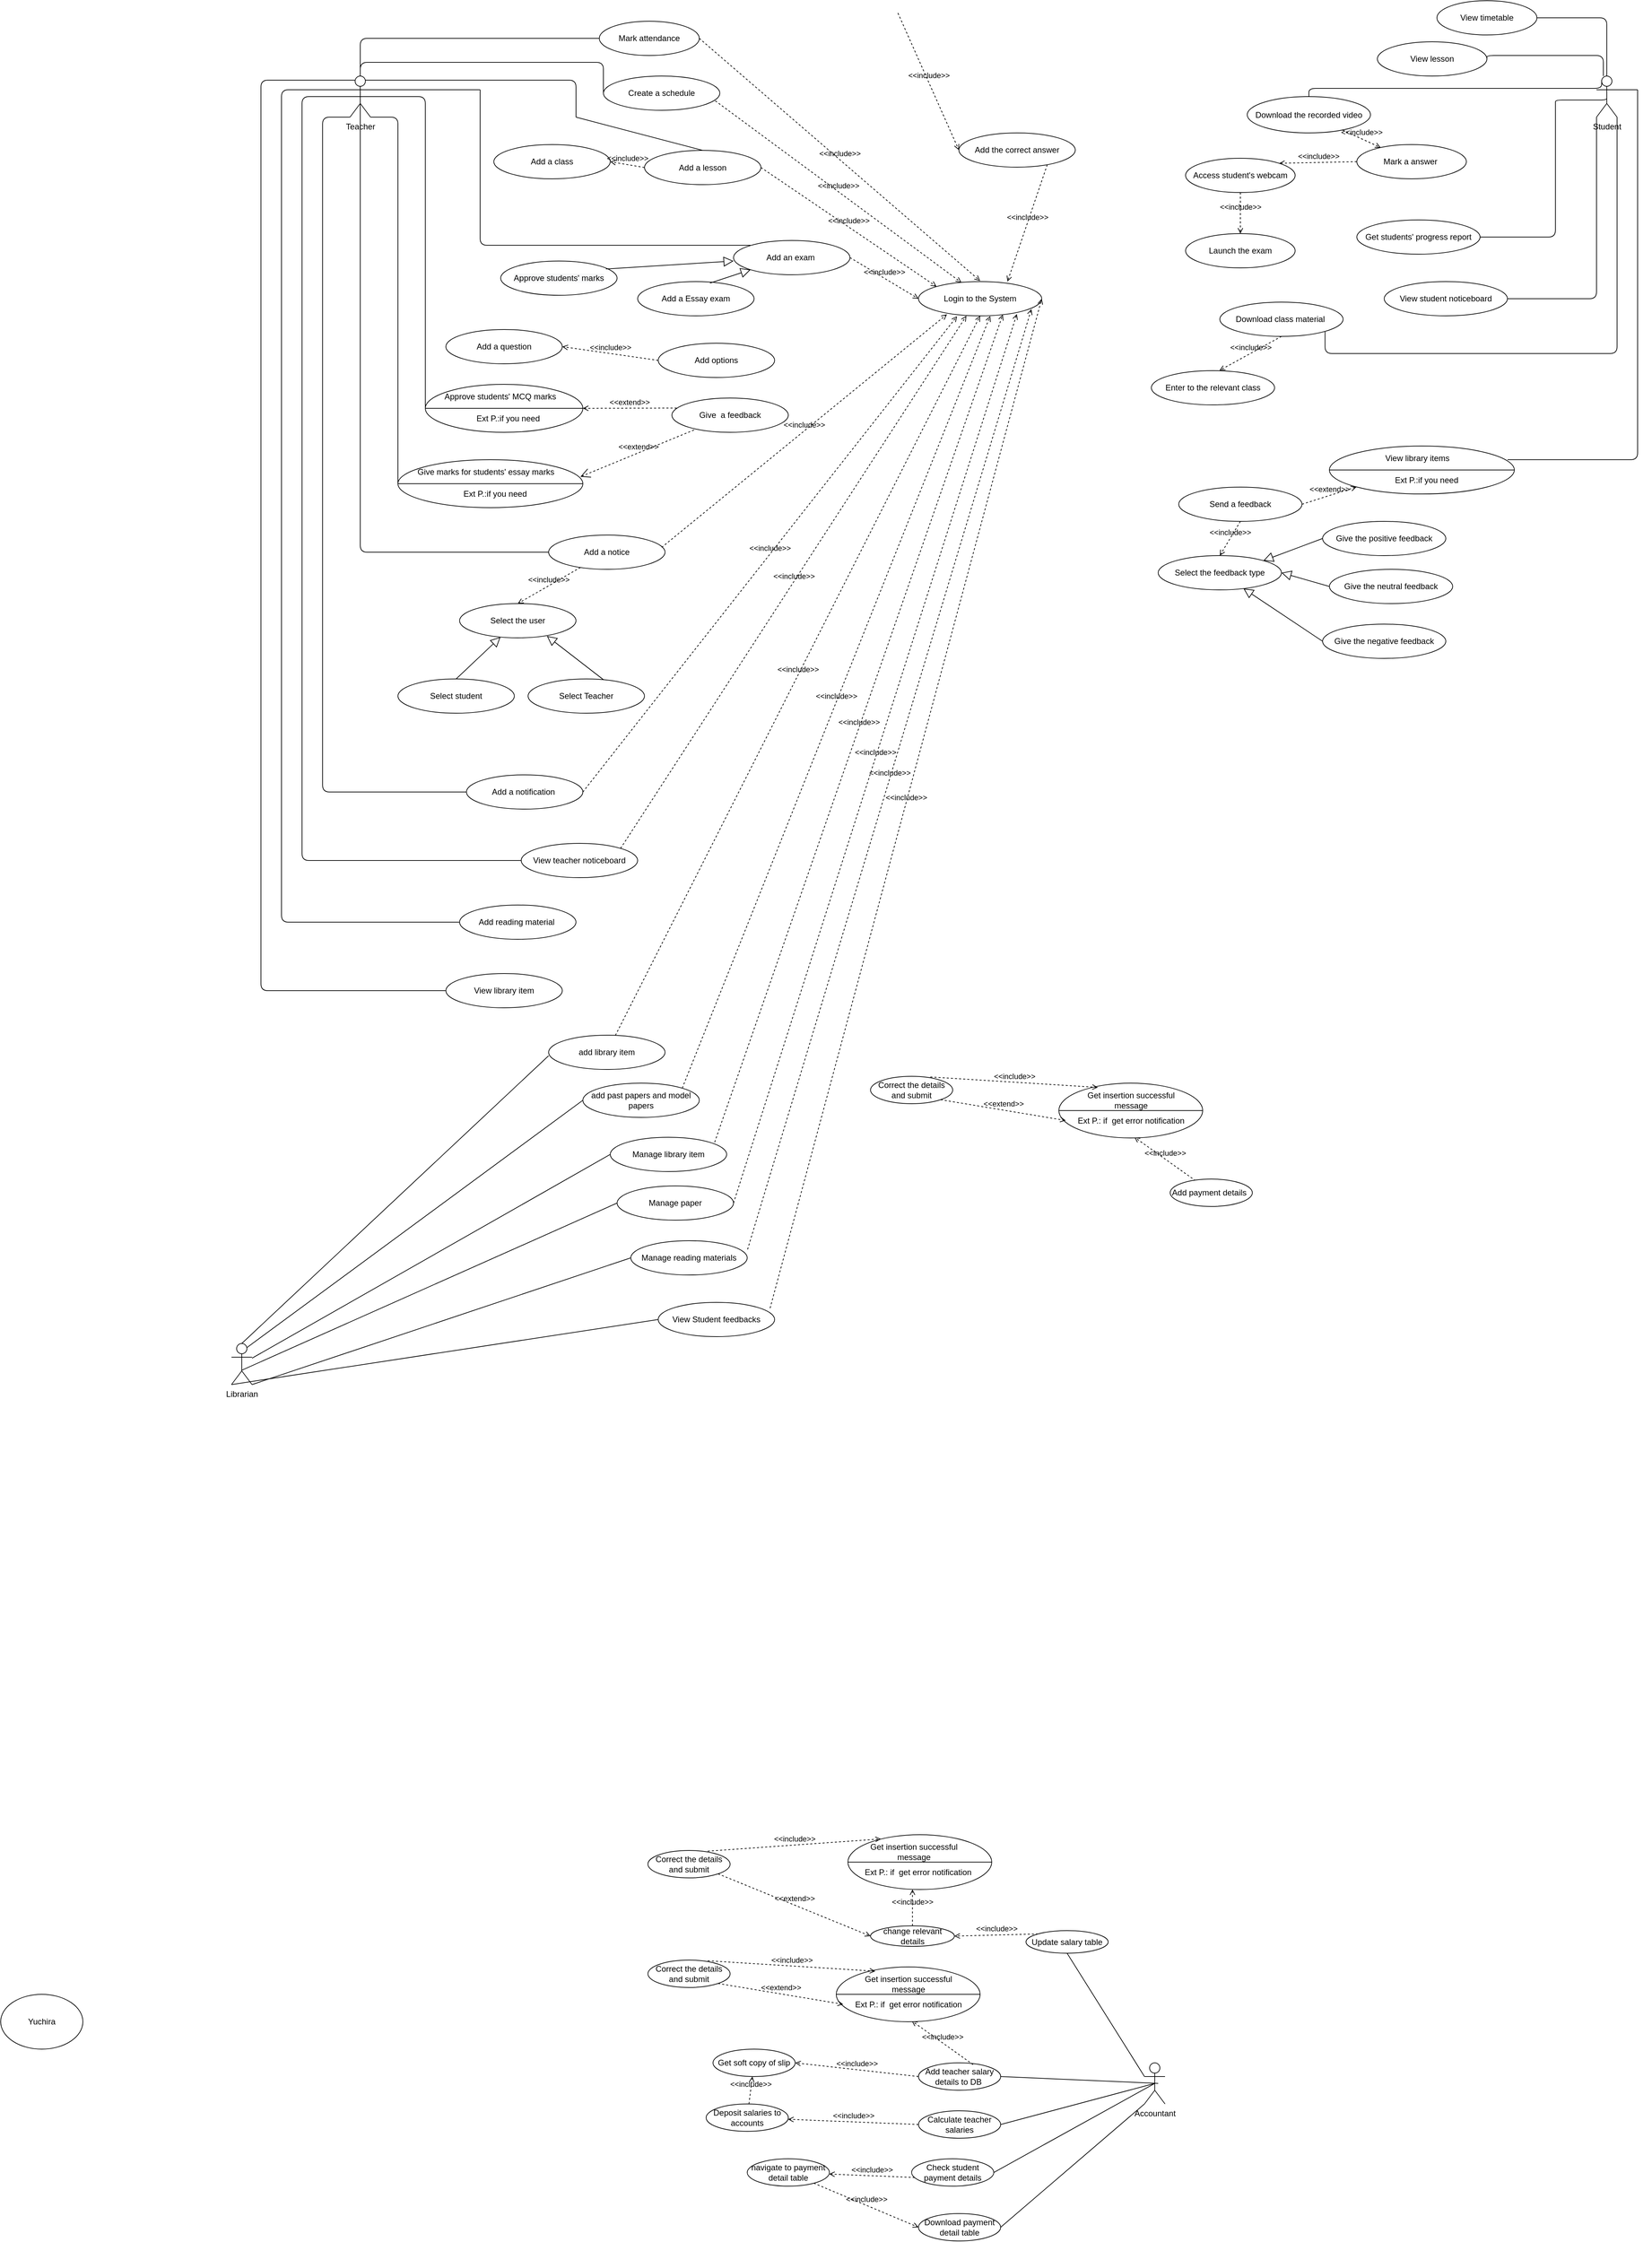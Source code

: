 <mxfile version="14.9.8" type="github">
  <diagram id="4McjJYbZN8BIUwtswG4Y" name="Page-1">
    <mxGraphModel dx="2048" dy="686" grid="1" gridSize="10" guides="1" tooltips="1" connect="1" arrows="1" fold="1" page="1" pageScale="1" pageWidth="827" pageHeight="1169" math="0" shadow="0">
      <root>
        <mxCell id="0" />
        <mxCell id="1" parent="0" />
        <mxCell id="UF2nYOWphOUwnpRi0saQ-10" value="Teacher" style="shape=umlActor;verticalLabelPosition=bottom;verticalAlign=top;html=1;outlineConnect=0;" vertex="1" parent="1">
          <mxGeometry x="-280" y="180" width="30" height="60" as="geometry" />
        </mxCell>
        <mxCell id="UF2nYOWphOUwnpRi0saQ-15" value="Mark attendance" style="ellipse;whiteSpace=wrap;html=1;" vertex="1" parent="1">
          <mxGeometry x="84" y="100" width="146" height="50" as="geometry" />
        </mxCell>
        <mxCell id="UF2nYOWphOUwnpRi0saQ-16" value="Login to the System" style="ellipse;whiteSpace=wrap;html=1;" vertex="1" parent="1">
          <mxGeometry x="550" y="480" width="180" height="50" as="geometry" />
        </mxCell>
        <mxCell id="UF2nYOWphOUwnpRi0saQ-17" value="&amp;lt;&amp;lt;include&amp;gt;&amp;gt;" style="html=1;verticalAlign=bottom;labelBackgroundColor=none;endArrow=open;endFill=0;dashed=1;exitX=1;exitY=0.5;exitDx=0;exitDy=0;" edge="1" parent="1" source="UF2nYOWphOUwnpRi0saQ-15">
          <mxGeometry width="160" relative="1" as="geometry">
            <mxPoint x="110" y="100" as="sourcePoint" />
            <mxPoint x="640" y="479" as="targetPoint" />
          </mxGeometry>
        </mxCell>
        <mxCell id="UF2nYOWphOUwnpRi0saQ-20" value="Create a schedule" style="ellipse;whiteSpace=wrap;html=1;" vertex="1" parent="1">
          <mxGeometry x="90" y="180" width="170" height="50" as="geometry" />
        </mxCell>
        <mxCell id="UF2nYOWphOUwnpRi0saQ-21" value="&amp;lt;&amp;lt;include&amp;gt;&amp;gt;" style="html=1;verticalAlign=bottom;labelBackgroundColor=none;endArrow=open;endFill=0;dashed=1;exitX=0.961;exitY=0.724;exitDx=0;exitDy=0;entryX=0.348;entryY=0.028;entryDx=0;entryDy=0;exitPerimeter=0;entryPerimeter=0;" edge="1" parent="1" source="UF2nYOWphOUwnpRi0saQ-20" target="UF2nYOWphOUwnpRi0saQ-16">
          <mxGeometry width="160" relative="1" as="geometry">
            <mxPoint x="310" y="210" as="sourcePoint" />
            <mxPoint x="610" y="460" as="targetPoint" />
          </mxGeometry>
        </mxCell>
        <mxCell id="UF2nYOWphOUwnpRi0saQ-31" value="Add a lesson" style="ellipse;whiteSpace=wrap;html=1;" vertex="1" parent="1">
          <mxGeometry x="150" y="288.5" width="170" height="50" as="geometry" />
        </mxCell>
        <mxCell id="UF2nYOWphOUwnpRi0saQ-32" value="&amp;lt;&amp;lt;include&amp;gt;&amp;gt;" style="html=1;verticalAlign=bottom;labelBackgroundColor=none;endArrow=open;endFill=0;dashed=1;entryX=0;entryY=0;entryDx=0;entryDy=0;exitX=1;exitY=0.5;exitDx=0;exitDy=0;" edge="1" parent="1" source="UF2nYOWphOUwnpRi0saQ-31" target="UF2nYOWphOUwnpRi0saQ-16">
          <mxGeometry width="160" relative="1" as="geometry">
            <mxPoint x="390" y="220" as="sourcePoint" />
            <mxPoint x="550" y="220" as="targetPoint" />
          </mxGeometry>
        </mxCell>
        <mxCell id="UF2nYOWphOUwnpRi0saQ-33" value="Add a class" style="ellipse;whiteSpace=wrap;html=1;" vertex="1" parent="1">
          <mxGeometry x="-70" y="280" width="170" height="50" as="geometry" />
        </mxCell>
        <mxCell id="UF2nYOWphOUwnpRi0saQ-34" value="&amp;lt;&amp;lt;include&amp;gt;&amp;gt;" style="html=1;verticalAlign=bottom;labelBackgroundColor=none;endArrow=open;endFill=0;dashed=1;exitX=0;exitY=0.5;exitDx=0;exitDy=0;entryX=1;entryY=0.5;entryDx=0;entryDy=0;" edge="1" parent="1" source="UF2nYOWphOUwnpRi0saQ-31" target="UF2nYOWphOUwnpRi0saQ-33">
          <mxGeometry width="160" relative="1" as="geometry">
            <mxPoint x="330" y="290" as="sourcePoint" />
            <mxPoint x="490" y="290" as="targetPoint" />
          </mxGeometry>
        </mxCell>
        <mxCell id="UF2nYOWphOUwnpRi0saQ-37" value="Add an exam&amp;nbsp;" style="ellipse;whiteSpace=wrap;html=1;" vertex="1" parent="1">
          <mxGeometry x="280" y="420" width="170" height="50" as="geometry" />
        </mxCell>
        <mxCell id="UF2nYOWphOUwnpRi0saQ-38" value="&amp;lt;&amp;lt;include&amp;gt;&amp;gt;" style="html=1;verticalAlign=bottom;labelBackgroundColor=none;endArrow=open;endFill=0;dashed=1;exitX=1;exitY=0.5;exitDx=0;exitDy=0;entryX=0;entryY=0.5;entryDx=0;entryDy=0;" edge="1" parent="1" source="UF2nYOWphOUwnpRi0saQ-37" target="UF2nYOWphOUwnpRi0saQ-16">
          <mxGeometry width="160" relative="1" as="geometry">
            <mxPoint x="400" y="440" as="sourcePoint" />
            <mxPoint x="560" y="500" as="targetPoint" />
          </mxGeometry>
        </mxCell>
        <mxCell id="UF2nYOWphOUwnpRi0saQ-39" value="&lt;span style=&quot;color: rgb(0 , 0 , 0) ; font-family: &amp;#34;helvetica&amp;#34; ; font-size: 12px ; font-style: normal ; font-weight: 400 ; letter-spacing: normal ; text-align: center ; text-indent: 0px ; text-transform: none ; word-spacing: 0px ; background-color: rgb(248 , 249 , 250) ; display: inline ; float: none&quot;&gt;Approve students&#39; marks&lt;/span&gt;" style="ellipse;whiteSpace=wrap;html=1;" vertex="1" parent="1">
          <mxGeometry x="-60" y="450" width="170" height="50" as="geometry" />
        </mxCell>
        <mxCell id="UF2nYOWphOUwnpRi0saQ-40" value="Add a Essay exam" style="ellipse;whiteSpace=wrap;html=1;" vertex="1" parent="1">
          <mxGeometry x="140" y="480" width="170" height="50" as="geometry" />
        </mxCell>
        <mxCell id="UF2nYOWphOUwnpRi0saQ-43" value="" style="edgeStyle=none;html=1;endSize=12;endArrow=block;endFill=0;exitX=0.904;exitY=0.232;exitDx=0;exitDy=0;exitPerimeter=0;" edge="1" parent="1" source="UF2nYOWphOUwnpRi0saQ-39">
          <mxGeometry width="160" relative="1" as="geometry">
            <mxPoint x="310" y="630" as="sourcePoint" />
            <mxPoint x="280" y="450" as="targetPoint" />
          </mxGeometry>
        </mxCell>
        <mxCell id="UF2nYOWphOUwnpRi0saQ-44" value="" style="edgeStyle=none;html=1;endSize=12;endArrow=block;endFill=0;exitX=0.621;exitY=0.045;exitDx=0;exitDy=0;entryX=0;entryY=1;entryDx=0;entryDy=0;exitPerimeter=0;" edge="1" parent="1" source="UF2nYOWphOUwnpRi0saQ-40" target="UF2nYOWphOUwnpRi0saQ-37">
          <mxGeometry width="160" relative="1" as="geometry">
            <mxPoint x="510" y="480" as="sourcePoint" />
            <mxPoint x="410" y="463" as="targetPoint" />
          </mxGeometry>
        </mxCell>
        <mxCell id="UF2nYOWphOUwnpRi0saQ-45" value="&lt;span&gt;Add options&lt;/span&gt;" style="ellipse;whiteSpace=wrap;html=1;" vertex="1" parent="1">
          <mxGeometry x="170" y="570" width="170" height="50" as="geometry" />
        </mxCell>
        <mxCell id="UF2nYOWphOUwnpRi0saQ-46" value="&amp;lt;&amp;lt;include&amp;gt;&amp;gt;" style="html=1;verticalAlign=bottom;labelBackgroundColor=none;endArrow=open;endFill=0;dashed=1;entryX=0;entryY=0.5;entryDx=0;entryDy=0;" edge="1" parent="1" target="UF2nYOWphOUwnpRi0saQ-139">
          <mxGeometry width="160" relative="1" as="geometry">
            <mxPoint x="520" y="88" as="sourcePoint" />
            <mxPoint x="640" y="600" as="targetPoint" />
          </mxGeometry>
        </mxCell>
        <mxCell id="UF2nYOWphOUwnpRi0saQ-48" value="Give&amp;nbsp; a feedback" style="ellipse;whiteSpace=wrap;html=1;" vertex="1" parent="1">
          <mxGeometry x="190" y="650" width="170" height="50" as="geometry" />
        </mxCell>
        <mxCell id="UF2nYOWphOUwnpRi0saQ-49" value="&amp;lt;&amp;lt;extend&amp;gt;&amp;gt;" style="html=1;verticalAlign=bottom;labelBackgroundColor=none;endArrow=open;endFill=0;dashed=1;exitX=0.041;exitY=0.292;exitDx=0;exitDy=0;exitPerimeter=0;" edge="1" parent="1" source="UF2nYOWphOUwnpRi0saQ-48" target="UF2nYOWphOUwnpRi0saQ-47">
          <mxGeometry width="160" relative="1" as="geometry">
            <mxPoint x="120" y="700" as="sourcePoint" />
            <mxPoint x="120" y="595" as="targetPoint" />
          </mxGeometry>
        </mxCell>
        <mxCell id="UF2nYOWphOUwnpRi0saQ-54" value="" style="group" vertex="1" connectable="0" parent="1">
          <mxGeometry x="-170" y="630" width="230" height="70" as="geometry" />
        </mxCell>
        <mxCell id="UF2nYOWphOUwnpRi0saQ-47" value="" style="ellipse;whiteSpace=wrap;html=1;" vertex="1" parent="UF2nYOWphOUwnpRi0saQ-54">
          <mxGeometry width="230.0" height="70" as="geometry" />
        </mxCell>
        <mxCell id="UF2nYOWphOUwnpRi0saQ-53" value="" style="group" vertex="1" connectable="0" parent="UF2nYOWphOUwnpRi0saQ-54">
          <mxGeometry x="23" y="5" width="207.0" height="55" as="geometry" />
        </mxCell>
        <mxCell id="UF2nYOWphOUwnpRi0saQ-50" value="" style="endArrow=none;html=1;exitX=0;exitY=0.5;exitDx=0;exitDy=0;" edge="1" parent="UF2nYOWphOUwnpRi0saQ-53" source="UF2nYOWphOUwnpRi0saQ-47">
          <mxGeometry width="50" height="50" relative="1" as="geometry">
            <mxPoint x="23" y="65" as="sourcePoint" />
            <mxPoint x="207.0" y="30" as="targetPoint" />
          </mxGeometry>
        </mxCell>
        <mxCell id="UF2nYOWphOUwnpRi0saQ-51" value="Approve students&#39; MCQ marks" style="text;html=1;strokeColor=none;fillColor=none;align=center;verticalAlign=middle;whiteSpace=wrap;rounded=0;" vertex="1" parent="UF2nYOWphOUwnpRi0saQ-53">
          <mxGeometry width="172.5" height="25" as="geometry" />
        </mxCell>
        <mxCell id="UF2nYOWphOUwnpRi0saQ-52" value="Ext P.:if you need" style="text;html=1;strokeColor=none;fillColor=none;align=center;verticalAlign=middle;whiteSpace=wrap;rounded=0;" vertex="1" parent="UF2nYOWphOUwnpRi0saQ-53">
          <mxGeometry x="23" y="35" width="149.5" height="20" as="geometry" />
        </mxCell>
        <mxCell id="UF2nYOWphOUwnpRi0saQ-78" value="" style="group" vertex="1" connectable="0" parent="1">
          <mxGeometry x="-210" y="740" width="270" height="70" as="geometry" />
        </mxCell>
        <mxCell id="UF2nYOWphOUwnpRi0saQ-79" value="" style="ellipse;whiteSpace=wrap;html=1;" vertex="1" parent="UF2nYOWphOUwnpRi0saQ-78">
          <mxGeometry width="270.0" height="70" as="geometry" />
        </mxCell>
        <mxCell id="UF2nYOWphOUwnpRi0saQ-80" value="" style="group" vertex="1" connectable="0" parent="UF2nYOWphOUwnpRi0saQ-78">
          <mxGeometry x="27" y="5.0" width="243.0" height="55.0" as="geometry" />
        </mxCell>
        <mxCell id="UF2nYOWphOUwnpRi0saQ-81" value="" style="endArrow=none;html=1;exitX=0;exitY=0.5;exitDx=0;exitDy=0;" edge="1" parent="UF2nYOWphOUwnpRi0saQ-80" source="UF2nYOWphOUwnpRi0saQ-79">
          <mxGeometry width="50" height="50" relative="1" as="geometry">
            <mxPoint x="27" y="65.0" as="sourcePoint" />
            <mxPoint x="243.0" y="30" as="targetPoint" />
          </mxGeometry>
        </mxCell>
        <mxCell id="UF2nYOWphOUwnpRi0saQ-82" value="Give marks for students&#39; essay marks" style="text;html=1;strokeColor=none;fillColor=none;align=center;verticalAlign=middle;whiteSpace=wrap;rounded=0;" vertex="1" parent="UF2nYOWphOUwnpRi0saQ-80">
          <mxGeometry width="202.5" height="25.0" as="geometry" />
        </mxCell>
        <mxCell id="UF2nYOWphOUwnpRi0saQ-83" value="Ext P.:if you need" style="text;html=1;strokeColor=none;fillColor=none;align=center;verticalAlign=middle;whiteSpace=wrap;rounded=0;" vertex="1" parent="UF2nYOWphOUwnpRi0saQ-80">
          <mxGeometry x="27" y="35" width="175.5" height="20.0" as="geometry" />
        </mxCell>
        <mxCell id="UF2nYOWphOUwnpRi0saQ-85" value="&amp;lt;&amp;lt;extend&amp;gt;&amp;gt;" style="edgeStyle=none;html=1;startArrow=open;endArrow=none;startSize=12;verticalAlign=bottom;dashed=1;labelBackgroundColor=none;exitX=0.987;exitY=0.355;exitDx=0;exitDy=0;exitPerimeter=0;" edge="1" parent="1" source="UF2nYOWphOUwnpRi0saQ-79" target="UF2nYOWphOUwnpRi0saQ-48">
          <mxGeometry width="160" relative="1" as="geometry">
            <mxPoint x="70" y="770" as="sourcePoint" />
            <mxPoint x="260" y="715" as="targetPoint" />
          </mxGeometry>
        </mxCell>
        <mxCell id="UF2nYOWphOUwnpRi0saQ-89" value="Add a notice" style="ellipse;whiteSpace=wrap;html=1;" vertex="1" parent="1">
          <mxGeometry x="10" y="850" width="170" height="50" as="geometry" />
        </mxCell>
        <mxCell id="UF2nYOWphOUwnpRi0saQ-91" value="&amp;lt;&amp;lt;include&amp;gt;&amp;gt;" style="edgeStyle=none;html=1;endArrow=open;verticalAlign=bottom;dashed=1;labelBackgroundColor=none;exitX=0.971;exitY=0.36;exitDx=0;exitDy=0;exitPerimeter=0;entryX=0.231;entryY=0.956;entryDx=0;entryDy=0;entryPerimeter=0;" edge="1" parent="1" source="UF2nYOWphOUwnpRi0saQ-89" target="UF2nYOWphOUwnpRi0saQ-16">
          <mxGeometry width="160" relative="1" as="geometry">
            <mxPoint x="250" y="795" as="sourcePoint" />
            <mxPoint x="630" y="530" as="targetPoint" />
          </mxGeometry>
        </mxCell>
        <mxCell id="UF2nYOWphOUwnpRi0saQ-94" value="Add a notification&amp;nbsp;" style="ellipse;whiteSpace=wrap;html=1;" vertex="1" parent="1">
          <mxGeometry x="-110" y="1200" width="170" height="50" as="geometry" />
        </mxCell>
        <mxCell id="UF2nYOWphOUwnpRi0saQ-95" value="&amp;lt;&amp;lt;include&amp;gt;&amp;gt;" style="edgeStyle=none;html=1;endArrow=open;verticalAlign=bottom;dashed=1;labelBackgroundColor=none;exitX=1;exitY=0.5;exitDx=0;exitDy=0;entryX=0.313;entryY=1.012;entryDx=0;entryDy=0;entryPerimeter=0;" edge="1" parent="1" source="UF2nYOWphOUwnpRi0saQ-94" target="UF2nYOWphOUwnpRi0saQ-16">
          <mxGeometry width="160" relative="1" as="geometry">
            <mxPoint x="280" y="845" as="sourcePoint" />
            <mxPoint x="660" y="530" as="targetPoint" />
          </mxGeometry>
        </mxCell>
        <mxCell id="UF2nYOWphOUwnpRi0saQ-96" value="View teacher noticeboard" style="ellipse;whiteSpace=wrap;html=1;" vertex="1" parent="1">
          <mxGeometry x="-30" y="1300" width="170" height="50" as="geometry" />
        </mxCell>
        <mxCell id="UF2nYOWphOUwnpRi0saQ-97" value="&amp;lt;&amp;lt;include&amp;gt;&amp;gt;" style="edgeStyle=none;html=1;endArrow=open;verticalAlign=bottom;dashed=1;labelBackgroundColor=none;exitX=1;exitY=0;exitDx=0;exitDy=0;entryX=0.389;entryY=1;entryDx=0;entryDy=0;entryPerimeter=0;" edge="1" parent="1" source="UF2nYOWphOUwnpRi0saQ-96" target="UF2nYOWphOUwnpRi0saQ-16">
          <mxGeometry width="160" relative="1" as="geometry">
            <mxPoint x="248" y="895" as="sourcePoint" />
            <mxPoint x="700" y="520" as="targetPoint" />
          </mxGeometry>
        </mxCell>
        <mxCell id="UF2nYOWphOUwnpRi0saQ-100" value="Select the user" style="ellipse;whiteSpace=wrap;html=1;" vertex="1" parent="1">
          <mxGeometry x="-120" y="950" width="170" height="50" as="geometry" />
        </mxCell>
        <mxCell id="UF2nYOWphOUwnpRi0saQ-101" value="&amp;lt;&amp;lt;include&amp;gt;&amp;gt;" style="html=1;verticalAlign=bottom;labelBackgroundColor=none;endArrow=open;endFill=0;dashed=1;entryX=0.5;entryY=0;entryDx=0;entryDy=0;" edge="1" parent="1" source="UF2nYOWphOUwnpRi0saQ-89" target="UF2nYOWphOUwnpRi0saQ-100">
          <mxGeometry width="160" relative="1" as="geometry">
            <mxPoint y="920" as="sourcePoint" />
            <mxPoint x="40" y="920" as="targetPoint" />
          </mxGeometry>
        </mxCell>
        <mxCell id="UF2nYOWphOUwnpRi0saQ-103" value="Select Teacher" style="ellipse;whiteSpace=wrap;html=1;" vertex="1" parent="1">
          <mxGeometry x="-20" y="1060" width="170" height="50" as="geometry" />
        </mxCell>
        <mxCell id="UF2nYOWphOUwnpRi0saQ-104" value="Select student" style="ellipse;whiteSpace=wrap;html=1;" vertex="1" parent="1">
          <mxGeometry x="-210" y="1060" width="170" height="50" as="geometry" />
        </mxCell>
        <mxCell id="UF2nYOWphOUwnpRi0saQ-105" value="" style="edgeStyle=none;html=1;endSize=12;endArrow=block;endFill=0;exitX=0.5;exitY=0;exitDx=0;exitDy=0;" edge="1" parent="1" source="UF2nYOWphOUwnpRi0saQ-104" target="UF2nYOWphOUwnpRi0saQ-100">
          <mxGeometry width="160" relative="1" as="geometry">
            <mxPoint x="-190" y="1210" as="sourcePoint" />
            <mxPoint x="-30" y="1210" as="targetPoint" />
          </mxGeometry>
        </mxCell>
        <mxCell id="UF2nYOWphOUwnpRi0saQ-106" value="" style="edgeStyle=none;html=1;endSize=12;endArrow=block;endFill=0;entryX=0.75;entryY=0.946;entryDx=0;entryDy=0;entryPerimeter=0;exitX=0.649;exitY=0.026;exitDx=0;exitDy=0;exitPerimeter=0;" edge="1" parent="1" source="UF2nYOWphOUwnpRi0saQ-103" target="UF2nYOWphOUwnpRi0saQ-100">
          <mxGeometry width="160" relative="1" as="geometry">
            <mxPoint x="50" y="1010" as="sourcePoint" />
            <mxPoint x="210" y="1010" as="targetPoint" />
          </mxGeometry>
        </mxCell>
        <mxCell id="UF2nYOWphOUwnpRi0saQ-108" value="Add reading material&amp;nbsp;" style="ellipse;whiteSpace=wrap;html=1;" vertex="1" parent="1">
          <mxGeometry x="-120" y="1390" width="170" height="50" as="geometry" />
        </mxCell>
        <mxCell id="UF2nYOWphOUwnpRi0saQ-109" value="View library item" style="ellipse;whiteSpace=wrap;html=1;" vertex="1" parent="1">
          <mxGeometry x="-140" y="1490" width="170" height="50" as="geometry" />
        </mxCell>
        <mxCell id="UF2nYOWphOUwnpRi0saQ-110" value="Add teacher salary details to DB&amp;nbsp;" style="ellipse;whiteSpace=wrap;html=1;strokeWidth=1;" vertex="1" parent="1">
          <mxGeometry x="550" y="3080" width="120" height="40" as="geometry" />
        </mxCell>
        <mxCell id="UF2nYOWphOUwnpRi0saQ-111" value="Yuchira" style="ellipse;whiteSpace=wrap;html=1;" vertex="1" parent="1">
          <mxGeometry x="-790" y="2980" width="120" height="80" as="geometry" />
        </mxCell>
        <mxCell id="yfyCStu62ScCuLOECi7d-1" value="Accountant" style="shape=umlActor;verticalLabelPosition=bottom;verticalAlign=top;html=1;outlineConnect=0;strokeWidth=1;" vertex="1" parent="1">
          <mxGeometry x="880" y="3080" width="30" height="60" as="geometry" />
        </mxCell>
        <mxCell id="UF2nYOWphOUwnpRi0saQ-112" value="" style="edgeStyle=elbowEdgeStyle;html=1;endArrow=none;elbow=vertical;entryX=0.25;entryY=0.1;entryDx=0;entryDy=0;entryPerimeter=0;" edge="1" parent="1" source="UF2nYOWphOUwnpRi0saQ-109" target="UF2nYOWphOUwnpRi0saQ-10">
          <mxGeometry width="100" height="75" relative="1" as="geometry">
            <mxPoint x="-340" y="1405" as="sourcePoint" />
            <mxPoint x="-360" y="220" as="targetPoint" />
            <Array as="points">
              <mxPoint x="-410" y="1480" />
            </Array>
          </mxGeometry>
        </mxCell>
        <mxCell id="yfyCStu62ScCuLOECi7d-3" value="" style="endArrow=none;html=1;rounded=0;exitX=1;exitY=0.5;exitDx=0;exitDy=0;strokeWidth=1;" edge="1" parent="1" source="UF2nYOWphOUwnpRi0saQ-110">
          <mxGeometry width="50" height="50" relative="1" as="geometry">
            <mxPoint x="310" y="3240" as="sourcePoint" />
            <mxPoint x="900" y="3110" as="targetPoint" />
          </mxGeometry>
        </mxCell>
        <mxCell id="UF2nYOWphOUwnpRi0saQ-114" value="" style="edgeStyle=elbowEdgeStyle;html=1;endArrow=none;elbow=vertical;exitX=0;exitY=0.5;exitDx=0;exitDy=0;entryX=0;entryY=0.333;entryDx=0;entryDy=0;entryPerimeter=0;" edge="1" parent="1" source="UF2nYOWphOUwnpRi0saQ-108" target="UF2nYOWphOUwnpRi0saQ-10">
          <mxGeometry width="100" height="75" relative="1" as="geometry">
            <mxPoint x="-220" y="1405" as="sourcePoint" />
            <mxPoint x="-120" y="1330" as="targetPoint" />
            <Array as="points">
              <mxPoint x="-380" y="860" />
            </Array>
          </mxGeometry>
        </mxCell>
        <mxCell id="yfyCStu62ScCuLOECi7d-4" value="Get soft copy of slip" style="ellipse;whiteSpace=wrap;html=1;strokeWidth=1;" vertex="1" parent="1">
          <mxGeometry x="250" y="3060" width="120" height="40" as="geometry" />
        </mxCell>
        <mxCell id="UF2nYOWphOUwnpRi0saQ-115" value="" style="edgeStyle=elbowEdgeStyle;html=1;endArrow=none;elbow=vertical;exitX=0;exitY=0.5;exitDx=0;exitDy=0;entryX=0.5;entryY=0.5;entryDx=0;entryDy=0;entryPerimeter=0;" edge="1" parent="1" source="UF2nYOWphOUwnpRi0saQ-96" target="UF2nYOWphOUwnpRi0saQ-10">
          <mxGeometry width="100" height="75" relative="1" as="geometry">
            <mxPoint x="-230" y="1335" as="sourcePoint" />
            <mxPoint x="-280" y="280" as="targetPoint" />
            <Array as="points">
              <mxPoint x="-350" y="780" />
            </Array>
          </mxGeometry>
        </mxCell>
        <mxCell id="yfyCStu62ScCuLOECi7d-6" value="&amp;lt;&amp;lt;include&amp;gt;&amp;gt;" style="html=1;verticalAlign=bottom;labelBackgroundColor=none;endArrow=open;endFill=0;dashed=1;rounded=0;strokeWidth=1;" edge="1" parent="1" source="yfyCStu62ScCuLOECi7d-9" target="yfyCStu62ScCuLOECi7d-4">
          <mxGeometry width="160" relative="1" as="geometry">
            <mxPoint x="240" y="3170" as="sourcePoint" />
            <mxPoint x="400" y="3170" as="targetPoint" />
          </mxGeometry>
        </mxCell>
        <mxCell id="UF2nYOWphOUwnpRi0saQ-116" value="" style="edgeStyle=elbowEdgeStyle;html=1;endArrow=none;elbow=vertical;exitX=0;exitY=0.5;exitDx=0;exitDy=0;entryX=0;entryY=1;entryDx=0;entryDy=0;entryPerimeter=0;" edge="1" parent="1" source="UF2nYOWphOUwnpRi0saQ-94" target="UF2nYOWphOUwnpRi0saQ-10">
          <mxGeometry width="100" height="75" relative="1" as="geometry">
            <mxPoint x="-260" y="1015" as="sourcePoint" />
            <mxPoint x="-160" y="940" as="targetPoint" />
            <Array as="points">
              <mxPoint x="-320" y="1190" />
            </Array>
          </mxGeometry>
        </mxCell>
        <mxCell id="yfyCStu62ScCuLOECi7d-7" value="Calculate teacher salaries" style="ellipse;whiteSpace=wrap;html=1;strokeWidth=1;" vertex="1" parent="1">
          <mxGeometry x="550" y="3150" width="120" height="40" as="geometry" />
        </mxCell>
        <mxCell id="UF2nYOWphOUwnpRi0saQ-117" value="" style="edgeStyle=elbowEdgeStyle;html=1;endArrow=none;elbow=vertical;entryX=0.5;entryY=0.5;entryDx=0;entryDy=0;entryPerimeter=0;exitX=0;exitY=0.5;exitDx=0;exitDy=0;" edge="1" parent="1" source="UF2nYOWphOUwnpRi0saQ-89" target="UF2nYOWphOUwnpRi0saQ-10">
          <mxGeometry width="100" height="75" relative="1" as="geometry">
            <mxPoint x="-200" y="815" as="sourcePoint" />
            <mxPoint x="-100" y="740" as="targetPoint" />
            <Array as="points">
              <mxPoint x="-220" y="875" />
            </Array>
          </mxGeometry>
        </mxCell>
        <mxCell id="yfyCStu62ScCuLOECi7d-8" value="" style="endArrow=none;html=1;rounded=0;exitX=1;exitY=0.5;exitDx=0;exitDy=0;entryX=0.5;entryY=0.5;entryDx=0;entryDy=0;entryPerimeter=0;strokeWidth=1;" edge="1" parent="1" source="yfyCStu62ScCuLOECi7d-7" target="yfyCStu62ScCuLOECi7d-1">
          <mxGeometry width="50" height="50" relative="1" as="geometry">
            <mxPoint x="297.5" y="3310" as="sourcePoint" />
            <mxPoint x="770" y="3130" as="targetPoint" />
            <Array as="points" />
          </mxGeometry>
        </mxCell>
        <mxCell id="UF2nYOWphOUwnpRi0saQ-120" value="" style="edgeStyle=elbowEdgeStyle;html=1;endArrow=none;elbow=vertical;exitX=0;exitY=0.5;exitDx=0;exitDy=0;entryX=0.5;entryY=0.5;entryDx=0;entryDy=0;entryPerimeter=0;" edge="1" parent="1" source="UF2nYOWphOUwnpRi0saQ-47" target="UF2nYOWphOUwnpRi0saQ-10">
          <mxGeometry width="100" height="75" relative="1" as="geometry">
            <mxPoint x="-170" y="555" as="sourcePoint" />
            <mxPoint x="-250" y="200" as="targetPoint" />
            <Array as="points">
              <mxPoint x="-190" y="210" />
              <mxPoint x="-140" y="200" />
            </Array>
          </mxGeometry>
        </mxCell>
        <mxCell id="yfyCStu62ScCuLOECi7d-9" value="Deposit salaries to accounts" style="ellipse;whiteSpace=wrap;html=1;strokeWidth=1;" vertex="1" parent="1">
          <mxGeometry x="240" y="3140" width="120" height="40" as="geometry" />
        </mxCell>
        <mxCell id="UF2nYOWphOUwnpRi0saQ-121" value="" style="edgeStyle=elbowEdgeStyle;html=1;endArrow=none;elbow=vertical;entryX=1;entryY=1;entryDx=0;entryDy=0;entryPerimeter=0;exitX=0;exitY=0.5;exitDx=0;exitDy=0;" edge="1" parent="1" source="UF2nYOWphOUwnpRi0saQ-79" target="UF2nYOWphOUwnpRi0saQ-10">
          <mxGeometry width="100" height="75" relative="1" as="geometry">
            <mxPoint x="-160" y="690" as="sourcePoint" />
            <mxPoint x="-130" y="320" as="targetPoint" />
            <Array as="points">
              <mxPoint x="-200" y="240" />
            </Array>
          </mxGeometry>
        </mxCell>
        <mxCell id="yfyCStu62ScCuLOECi7d-10" value="&amp;lt;&amp;lt;include&amp;gt;&amp;gt;" style="html=1;verticalAlign=bottom;labelBackgroundColor=none;endArrow=open;endFill=0;dashed=1;rounded=0;exitX=0;exitY=0.5;exitDx=0;exitDy=0;strokeWidth=1;" edge="1" parent="1" target="yfyCStu62ScCuLOECi7d-9">
          <mxGeometry width="160" relative="1" as="geometry">
            <mxPoint x="550" y="3170" as="sourcePoint" />
            <mxPoint x="410" y="3230" as="targetPoint" />
          </mxGeometry>
        </mxCell>
        <mxCell id="UF2nYOWphOUwnpRi0saQ-124" value="" style="group" vertex="1" connectable="0" parent="1">
          <mxGeometry x="-250" y="200" width="210" height="227" as="geometry" />
        </mxCell>
        <mxCell id="UF2nYOWphOUwnpRi0saQ-122" value="" style="edgeStyle=elbowEdgeStyle;html=1;endArrow=none;elbow=vertical;entryX=0;entryY=0;entryDx=0;entryDy=0;" edge="1" parent="UF2nYOWphOUwnpRi0saQ-124" target="UF2nYOWphOUwnpRi0saQ-37">
          <mxGeometry width="100" height="75" relative="1" as="geometry">
            <mxPoint x="160" as="sourcePoint" />
            <mxPoint x="290" y="240" as="targetPoint" />
            <Array as="points">
              <mxPoint x="210" y="227" />
            </Array>
          </mxGeometry>
        </mxCell>
        <mxCell id="UF2nYOWphOUwnpRi0saQ-123" value="" style="edgeStyle=elbowEdgeStyle;html=1;endArrow=none;elbow=vertical;" edge="1" parent="UF2nYOWphOUwnpRi0saQ-124">
          <mxGeometry width="160" relative="1" as="geometry">
            <mxPoint as="sourcePoint" />
            <mxPoint x="160" as="targetPoint" />
          </mxGeometry>
        </mxCell>
        <mxCell id="yfyCStu62ScCuLOECi7d-12" value="&amp;lt;&amp;lt;include&amp;gt;&amp;gt;" style="html=1;verticalAlign=bottom;labelBackgroundColor=none;endArrow=open;endFill=0;dashed=1;rounded=0;exitX=0.665;exitY=0.065;exitDx=0;exitDy=0;exitPerimeter=0;strokeWidth=1;" edge="1" parent="1" source="UF2nYOWphOUwnpRi0saQ-110">
          <mxGeometry width="160" relative="1" as="geometry">
            <mxPoint x="640" y="3000" as="sourcePoint" />
            <mxPoint x="540.258" y="3018.826" as="targetPoint" />
          </mxGeometry>
        </mxCell>
        <mxCell id="UF2nYOWphOUwnpRi0saQ-125" value="" style="edgeStyle=elbowEdgeStyle;html=1;endArrow=none;elbow=vertical;entryX=0.75;entryY=0.1;entryDx=0;entryDy=0;entryPerimeter=0;" edge="1" parent="1" target="UF2nYOWphOUwnpRi0saQ-10">
          <mxGeometry width="100" height="75" relative="1" as="geometry">
            <mxPoint x="50" y="240" as="sourcePoint" />
            <mxPoint x="70" y="210" as="targetPoint" />
            <Array as="points">
              <mxPoint x="-60" y="186" />
            </Array>
          </mxGeometry>
        </mxCell>
        <mxCell id="yfyCStu62ScCuLOECi7d-14" value="&amp;lt;&amp;lt;include&amp;gt;&amp;gt;" style="html=1;verticalAlign=bottom;labelBackgroundColor=none;endArrow=open;endFill=0;dashed=1;rounded=0;entryX=1;entryY=0.5;entryDx=0;entryDy=0;exitX=0;exitY=0.5;exitDx=0;exitDy=0;strokeWidth=1;" edge="1" parent="1" source="UF2nYOWphOUwnpRi0saQ-110" target="yfyCStu62ScCuLOECi7d-4">
          <mxGeometry width="160" relative="1" as="geometry">
            <mxPoint x="500" y="2990" as="sourcePoint" />
            <mxPoint x="340" y="2990" as="targetPoint" />
          </mxGeometry>
        </mxCell>
        <mxCell id="UF2nYOWphOUwnpRi0saQ-126" value="" style="edgeStyle=elbowEdgeStyle;html=1;endArrow=none;elbow=vertical;entryX=0;entryY=0.5;entryDx=0;entryDy=0;" edge="1" parent="1" target="UF2nYOWphOUwnpRi0saQ-20">
          <mxGeometry width="100" height="75" relative="1" as="geometry">
            <mxPoint x="-265" y="180" as="sourcePoint" />
            <mxPoint x="-60" y="150" as="targetPoint" />
            <Array as="points">
              <mxPoint x="70" y="160" />
              <mxPoint x="-150" y="160" />
              <mxPoint x="50" y="170" />
              <mxPoint x="50" y="170" />
              <mxPoint x="70" y="170" />
              <mxPoint x="50" y="170" />
              <mxPoint x="-140" y="170" />
              <mxPoint x="-80" y="180" />
            </Array>
          </mxGeometry>
        </mxCell>
        <mxCell id="yfyCStu62ScCuLOECi7d-17" value="" style="ellipse;whiteSpace=wrap;html=1;strokeWidth=1;" vertex="1" parent="1">
          <mxGeometry x="430" y="2940" width="210" height="80" as="geometry" />
        </mxCell>
        <mxCell id="UF2nYOWphOUwnpRi0saQ-127" value="" style="edgeStyle=elbowEdgeStyle;html=1;endArrow=none;elbow=vertical;entryX=0;entryY=0.5;entryDx=0;entryDy=0;exitX=0.5;exitY=0;exitDx=0;exitDy=0;exitPerimeter=0;" edge="1" parent="1" source="UF2nYOWphOUwnpRi0saQ-10" target="UF2nYOWphOUwnpRi0saQ-15">
          <mxGeometry width="100" height="75" relative="1" as="geometry">
            <mxPoint x="-80" y="165" as="sourcePoint" />
            <mxPoint x="20" y="90" as="targetPoint" />
            <Array as="points">
              <mxPoint x="-10" y="125" />
              <mxPoint x="-90" y="145" />
            </Array>
          </mxGeometry>
        </mxCell>
        <mxCell id="UF2nYOWphOUwnpRi0saQ-129" value="View timetable" style="ellipse;whiteSpace=wrap;html=1;" vertex="1" parent="1">
          <mxGeometry x="1307" y="70" width="146" height="50" as="geometry" />
        </mxCell>
        <mxCell id="yfyCStu62ScCuLOECi7d-18" value="" style="edgeStyle=none;html=1;endArrow=none;verticalAlign=bottom;rounded=0;entryX=1;entryY=0.5;entryDx=0;entryDy=0;exitX=0;exitY=0.5;exitDx=0;exitDy=0;strokeWidth=1;" edge="1" parent="1" source="yfyCStu62ScCuLOECi7d-17" target="yfyCStu62ScCuLOECi7d-17">
          <mxGeometry width="160" relative="1" as="geometry">
            <mxPoint x="280" y="2960" as="sourcePoint" />
            <mxPoint x="440" y="2960" as="targetPoint" />
          </mxGeometry>
        </mxCell>
        <mxCell id="UF2nYOWphOUwnpRi0saQ-130" value="Student" style="shape=umlActor;verticalLabelPosition=bottom;verticalAlign=top;html=1;outlineConnect=0;" vertex="1" parent="1">
          <mxGeometry x="1540" y="180" width="30" height="60" as="geometry" />
        </mxCell>
        <mxCell id="MyZE4udUvYb97jNHr4G7-1" value="add library item" style="ellipse;whiteSpace=wrap;html=1;" vertex="1" parent="1">
          <mxGeometry x="10" y="1580" width="170" height="50" as="geometry" />
        </mxCell>
        <mxCell id="UF2nYOWphOUwnpRi0saQ-131" value="View lesson" style="ellipse;whiteSpace=wrap;html=1;" vertex="1" parent="1">
          <mxGeometry x="1220" y="130" width="160" height="50" as="geometry" />
        </mxCell>
        <mxCell id="yfyCStu62ScCuLOECi7d-19" value="Get insertion successful message" style="text;html=1;align=center;verticalAlign=middle;whiteSpace=wrap;rounded=0;strokeWidth=1;" vertex="1" parent="1">
          <mxGeometry x="467.5" y="2950" width="135" height="30" as="geometry" />
        </mxCell>
        <mxCell id="UF2nYOWphOUwnpRi0saQ-132" value="" style="endArrow=none;html=1;entryX=0.5;entryY=0;entryDx=0;entryDy=0;" edge="1" parent="1" target="UF2nYOWphOUwnpRi0saQ-31">
          <mxGeometry width="50" height="50" relative="1" as="geometry">
            <mxPoint x="50" y="240" as="sourcePoint" />
            <mxPoint x="50" y="299" as="targetPoint" />
          </mxGeometry>
        </mxCell>
        <mxCell id="MyZE4udUvYb97jNHr4G7-2" value="add past papers and model papers" style="ellipse;whiteSpace=wrap;html=1;" vertex="1" parent="1">
          <mxGeometry x="60" y="1650" width="170" height="50" as="geometry" />
        </mxCell>
        <mxCell id="UF2nYOWphOUwnpRi0saQ-133" value="Mark a answer&amp;nbsp;" style="ellipse;whiteSpace=wrap;html=1;" vertex="1" parent="1">
          <mxGeometry x="1190" y="280" width="160" height="50" as="geometry" />
        </mxCell>
        <mxCell id="yfyCStu62ScCuLOECi7d-21" value="Ext P.: if&amp;nbsp; get error notification" style="text;html=1;align=center;verticalAlign=middle;whiteSpace=wrap;rounded=0;strokeWidth=1;" vertex="1" parent="1">
          <mxGeometry x="452.75" y="2980" width="165" height="30" as="geometry" />
        </mxCell>
        <mxCell id="UF2nYOWphOUwnpRi0saQ-134" value="Launch the exam" style="ellipse;whiteSpace=wrap;html=1;" vertex="1" parent="1">
          <mxGeometry x="940" y="410" width="160" height="50" as="geometry" />
        </mxCell>
        <mxCell id="MyZE4udUvYb97jNHr4G7-3" value="Manage library item" style="ellipse;whiteSpace=wrap;html=1;" vertex="1" parent="1">
          <mxGeometry x="100" y="1729" width="170" height="50" as="geometry" />
        </mxCell>
        <mxCell id="UF2nYOWphOUwnpRi0saQ-135" value="Add a question" style="ellipse;whiteSpace=wrap;html=1;" vertex="1" parent="1">
          <mxGeometry x="-140" y="550" width="170" height="50" as="geometry" />
        </mxCell>
        <mxCell id="yfyCStu62ScCuLOECi7d-22" value="&amp;lt;&amp;lt;extend&amp;gt;&amp;gt;" style="html=1;verticalAlign=bottom;labelBackgroundColor=none;endArrow=open;endFill=0;dashed=1;rounded=0;exitX=1;exitY=1;exitDx=0;exitDy=0;strokeWidth=1;" edge="1" parent="1" source="yfyCStu62ScCuLOECi7d-23">
          <mxGeometry width="160" relative="1" as="geometry">
            <mxPoint x="370" y="2994.5" as="sourcePoint" />
            <mxPoint x="440" y="2994.5" as="targetPoint" />
          </mxGeometry>
        </mxCell>
        <mxCell id="UF2nYOWphOUwnpRi0saQ-136" value="&amp;lt;&amp;lt;include&amp;gt;&amp;gt;" style="html=1;verticalAlign=bottom;labelBackgroundColor=none;endArrow=open;endFill=0;dashed=1;entryX=1;entryY=0.5;entryDx=0;entryDy=0;exitX=0;exitY=0.5;exitDx=0;exitDy=0;" edge="1" parent="1" source="UF2nYOWphOUwnpRi0saQ-45" target="UF2nYOWphOUwnpRi0saQ-135">
          <mxGeometry width="160" relative="1" as="geometry">
            <mxPoint x="350" y="570" as="sourcePoint" />
            <mxPoint x="510" y="570" as="targetPoint" />
          </mxGeometry>
        </mxCell>
        <mxCell id="MyZE4udUvYb97jNHr4G7-4" value="Manage reading materials" style="ellipse;whiteSpace=wrap;html=1;" vertex="1" parent="1">
          <mxGeometry x="130" y="1880" width="170" height="50" as="geometry" />
        </mxCell>
        <mxCell id="UF2nYOWphOUwnpRi0saQ-137" value="&amp;lt;&amp;lt;include&amp;gt;&amp;gt;" style="html=1;verticalAlign=bottom;labelBackgroundColor=none;endArrow=open;endFill=0;dashed=1;exitX=0;exitY=0.5;exitDx=0;exitDy=0;entryX=1;entryY=0;entryDx=0;entryDy=0;" edge="1" parent="1" source="UF2nYOWphOUwnpRi0saQ-133" target="UF2nYOWphOUwnpRi0saQ-148">
          <mxGeometry width="160" relative="1" as="geometry">
            <mxPoint x="1110" y="430" as="sourcePoint" />
            <mxPoint x="1280" y="400" as="targetPoint" />
          </mxGeometry>
        </mxCell>
        <mxCell id="yfyCStu62ScCuLOECi7d-23" value="Correct the details and submit" style="ellipse;whiteSpace=wrap;html=1;strokeWidth=1;" vertex="1" parent="1">
          <mxGeometry x="155" y="2930" width="120" height="40" as="geometry" />
        </mxCell>
        <mxCell id="UF2nYOWphOUwnpRi0saQ-138" value="" style="edgeStyle=elbowEdgeStyle;html=1;endArrow=none;elbow=vertical;exitX=0.5;exitY=0;exitDx=0;exitDy=0;exitPerimeter=0;entryX=1;entryY=0.5;entryDx=0;entryDy=0;" edge="1" parent="1" source="UF2nYOWphOUwnpRi0saQ-130" target="UF2nYOWphOUwnpRi0saQ-129">
          <mxGeometry width="100" height="75" relative="1" as="geometry">
            <mxPoint x="1520" y="225" as="sourcePoint" />
            <mxPoint x="1620" y="150" as="targetPoint" />
            <Array as="points">
              <mxPoint x="1510" y="95" />
            </Array>
          </mxGeometry>
        </mxCell>
        <mxCell id="MyZE4udUvYb97jNHr4G7-5" value="View Student feedbacks" style="ellipse;whiteSpace=wrap;html=1;" vertex="1" parent="1">
          <mxGeometry x="170" y="1970" width="170" height="50" as="geometry" />
        </mxCell>
        <mxCell id="UF2nYOWphOUwnpRi0saQ-139" value="&lt;span&gt;Add the correct answer&lt;/span&gt;" style="ellipse;whiteSpace=wrap;html=1;" vertex="1" parent="1">
          <mxGeometry x="609" y="263" width="170" height="50" as="geometry" />
        </mxCell>
        <mxCell id="yfyCStu62ScCuLOECi7d-27" value="&amp;lt;&amp;lt;include&amp;gt;&amp;gt;" style="html=1;verticalAlign=bottom;labelBackgroundColor=none;endArrow=open;endFill=0;dashed=1;rounded=0;entryX=0.144;entryY=-0.127;entryDx=0;entryDy=0;entryPerimeter=0;exitX=0.728;exitY=0.025;exitDx=0;exitDy=0;exitPerimeter=0;strokeWidth=1;" edge="1" parent="1" source="yfyCStu62ScCuLOECi7d-23" target="yfyCStu62ScCuLOECi7d-19">
          <mxGeometry width="160" relative="1" as="geometry">
            <mxPoint x="320" y="2930" as="sourcePoint" />
            <mxPoint x="480" y="2930" as="targetPoint" />
          </mxGeometry>
        </mxCell>
        <mxCell id="UF2nYOWphOUwnpRi0saQ-140" value="&amp;lt;&amp;lt;include&amp;gt;&amp;gt;" style="html=1;verticalAlign=bottom;labelBackgroundColor=none;endArrow=open;endFill=0;dashed=1;entryX=0.722;entryY=0;entryDx=0;entryDy=0;entryPerimeter=0;exitX=0.759;exitY=0.93;exitDx=0;exitDy=0;exitPerimeter=0;" edge="1" parent="1" source="UF2nYOWphOUwnpRi0saQ-139" target="UF2nYOWphOUwnpRi0saQ-16">
          <mxGeometry width="160" relative="1" as="geometry">
            <mxPoint x="390" y="600" as="sourcePoint" />
            <mxPoint x="330" y="600" as="targetPoint" />
          </mxGeometry>
        </mxCell>
        <mxCell id="MyZE4udUvYb97jNHr4G7-6" value="Librarian" style="shape=umlActor;verticalLabelPosition=bottom;verticalAlign=top;html=1;outlineConnect=0;" vertex="1" parent="1">
          <mxGeometry x="-453" y="2030" width="30" height="60" as="geometry" />
        </mxCell>
        <mxCell id="UF2nYOWphOUwnpRi0saQ-141" value="" style="edgeStyle=elbowEdgeStyle;html=1;endArrow=none;elbow=vertical;exitX=1;exitY=0.5;exitDx=0;exitDy=0;" edge="1" parent="1" source="UF2nYOWphOUwnpRi0saQ-131">
          <mxGeometry width="100" height="75" relative="1" as="geometry">
            <mxPoint x="1380" y="275" as="sourcePoint" />
            <mxPoint x="1550" y="180" as="targetPoint" />
            <Array as="points">
              <mxPoint x="1460" y="150" />
            </Array>
          </mxGeometry>
        </mxCell>
        <mxCell id="yfyCStu62ScCuLOECi7d-28" value="Update salary table" style="ellipse;whiteSpace=wrap;html=1;strokeWidth=1;" vertex="1" parent="1">
          <mxGeometry x="707" y="2887" width="120" height="33" as="geometry" />
        </mxCell>
        <mxCell id="UF2nYOWphOUwnpRi0saQ-142" value="" style="edgeStyle=elbowEdgeStyle;html=1;endArrow=none;elbow=vertical;entryX=0.25;entryY=0.1;entryDx=0;entryDy=0;entryPerimeter=0;exitX=0.5;exitY=0;exitDx=0;exitDy=0;" edge="1" parent="1" source="UF2nYOWphOUwnpRi0saQ-143" target="UF2nYOWphOUwnpRi0saQ-130">
          <mxGeometry width="100" height="75" relative="1" as="geometry">
            <mxPoint x="1210.0" y="230" as="sourcePoint" />
            <mxPoint x="1540" y="186" as="targetPoint" />
            <Array as="points">
              <mxPoint x="1410" y="198" />
            </Array>
          </mxGeometry>
        </mxCell>
        <mxCell id="MyZE4udUvYb97jNHr4G7-12" value="" style="endArrow=none;html=1;rounded=0;entryX=0;entryY=0.5;entryDx=0;entryDy=0;exitX=1;exitY=1;exitDx=0;exitDy=0;exitPerimeter=0;" edge="1" parent="1" source="MyZE4udUvYb97jNHr4G7-6" target="MyZE4udUvYb97jNHr4G7-4">
          <mxGeometry width="50" height="50" relative="1" as="geometry">
            <mxPoint x="-350" y="2160" as="sourcePoint" />
            <mxPoint x="-320" y="2200" as="targetPoint" />
          </mxGeometry>
        </mxCell>
        <mxCell id="UF2nYOWphOUwnpRi0saQ-143" value="Download the recorded video&lt;span style=&quot;color: rgba(0 , 0 , 0 , 0) ; font-family: monospace ; font-size: 0px&quot;&gt;%3CmxGraphModel%3E%3Croot%3E%3CmxCell%20id%3D%220%22%2F%3E%3CmxCell%20id%3D%221%22%20parent%3D%220%22%2F%3E%3CmxCell%20id%3D%222%22%20value%3D%22Mark%20a%20answer%26amp%3Bnbsp%3B%22%20style%3D%22ellipse%3BwhiteSpace%3Dwrap%3Bhtml%3D1%3B%22%20vertex%3D%221%22%20parent%3D%221%22%3E%3CmxGeometry%20x%3D%221020%22%20y%3D%22410%22%20width%3D%22160%22%20height%3D%2250%22%20as%3D%22geometry%22%2F%3E%3C%2FmxCell%3E%3C%2Froot%3E%3C%2FmxGraphModel%3E&lt;/span&gt;" style="ellipse;whiteSpace=wrap;html=1;" vertex="1" parent="1">
          <mxGeometry x="1030" y="210" width="180" height="53" as="geometry" />
        </mxCell>
        <mxCell id="yfyCStu62ScCuLOECi7d-29" value="" style="endArrow=none;html=1;rounded=0;exitX=0.5;exitY=1;exitDx=0;exitDy=0;entryX=0;entryY=0.333;entryDx=0;entryDy=0;entryPerimeter=0;strokeWidth=1;" edge="1" parent="1" source="yfyCStu62ScCuLOECi7d-28" target="yfyCStu62ScCuLOECi7d-1">
          <mxGeometry width="50" height="50" relative="1" as="geometry">
            <mxPoint x="400" y="3040" as="sourcePoint" />
            <mxPoint x="750" y="3030" as="targetPoint" />
          </mxGeometry>
        </mxCell>
        <mxCell id="UF2nYOWphOUwnpRi0saQ-147" value="&amp;lt;&amp;lt;include&amp;gt;&amp;gt;" style="html=1;verticalAlign=bottom;labelBackgroundColor=none;endArrow=open;endFill=0;dashed=1;" edge="1" parent="1" source="UF2nYOWphOUwnpRi0saQ-143" target="UF2nYOWphOUwnpRi0saQ-133">
          <mxGeometry width="160" relative="1" as="geometry">
            <mxPoint x="1243.28" y="280.1" as="sourcePoint" />
            <mxPoint x="1340" y="310" as="targetPoint" />
          </mxGeometry>
        </mxCell>
        <mxCell id="MyZE4udUvYb97jNHr4G7-13" value="" style="endArrow=none;html=1;rounded=0;entryX=0;entryY=0.6;entryDx=0;entryDy=0;entryPerimeter=0;exitX=0.5;exitY=0;exitDx=0;exitDy=0;exitPerimeter=0;" edge="1" parent="1" source="MyZE4udUvYb97jNHr4G7-6" target="MyZE4udUvYb97jNHr4G7-1">
          <mxGeometry width="50" height="50" relative="1" as="geometry">
            <mxPoint x="-480" y="1932.549" as="sourcePoint" />
            <mxPoint x="-187.0" y="2080" as="targetPoint" />
          </mxGeometry>
        </mxCell>
        <mxCell id="UF2nYOWphOUwnpRi0saQ-148" value="Access student&#39;s webcam" style="ellipse;whiteSpace=wrap;html=1;" vertex="1" parent="1">
          <mxGeometry x="940" y="300" width="160" height="50" as="geometry" />
        </mxCell>
        <mxCell id="yfyCStu62ScCuLOECi7d-30" value="change relevant details" style="ellipse;whiteSpace=wrap;html=1;strokeWidth=1;" vertex="1" parent="1">
          <mxGeometry x="480" y="2880" width="122.5" height="30" as="geometry" />
        </mxCell>
        <mxCell id="MyZE4udUvYb97jNHr4G7-14" value="" style="endArrow=none;html=1;rounded=0;entryX=0;entryY=0.5;entryDx=0;entryDy=0;" edge="1" parent="1" source="MyZE4udUvYb97jNHr4G7-6" target="MyZE4udUvYb97jNHr4G7-3">
          <mxGeometry width="50" height="50" relative="1" as="geometry">
            <mxPoint x="-420" y="2061" as="sourcePoint" />
            <mxPoint x="-110.0" y="2208.73" as="targetPoint" />
          </mxGeometry>
        </mxCell>
        <mxCell id="yfyCStu62ScCuLOECi7d-31" value="&amp;lt;&amp;lt;include&amp;gt;&amp;gt;" style="html=1;verticalAlign=bottom;labelBackgroundColor=none;endArrow=open;endFill=0;dashed=1;rounded=0;entryX=1;entryY=0.5;entryDx=0;entryDy=0;exitX=0;exitY=0;exitDx=0;exitDy=0;strokeWidth=1;" edge="1" parent="1" source="yfyCStu62ScCuLOECi7d-28" target="yfyCStu62ScCuLOECi7d-30">
          <mxGeometry width="160" relative="1" as="geometry">
            <mxPoint x="730.0" y="2870.5" as="sourcePoint" />
            <mxPoint x="346.36" y="2908" as="targetPoint" />
          </mxGeometry>
        </mxCell>
        <mxCell id="MyZE4udUvYb97jNHr4G7-15" value="" style="endArrow=none;html=1;rounded=0;entryX=0;entryY=0.5;entryDx=0;entryDy=0;exitX=0.75;exitY=0.1;exitDx=0;exitDy=0;exitPerimeter=0;" edge="1" parent="1" source="MyZE4udUvYb97jNHr4G7-6" target="MyZE4udUvYb97jNHr4G7-2">
          <mxGeometry width="50" height="50" relative="1" as="geometry">
            <mxPoint x="-370" y="2055" as="sourcePoint" />
            <mxPoint x="-120.0" y="2124" as="targetPoint" />
          </mxGeometry>
        </mxCell>
        <mxCell id="yfyCStu62ScCuLOECi7d-34" value="" style="ellipse;whiteSpace=wrap;html=1;strokeWidth=1;" vertex="1" parent="1">
          <mxGeometry x="447" y="2747" width="210" height="80" as="geometry" />
        </mxCell>
        <mxCell id="MyZE4udUvYb97jNHr4G7-16" value="" style="endArrow=none;html=1;rounded=0;entryX=0;entryY=0.5;entryDx=0;entryDy=0;exitX=0;exitY=1;exitDx=0;exitDy=0;exitPerimeter=0;" edge="1" parent="1" source="MyZE4udUvYb97jNHr4G7-6" target="MyZE4udUvYb97jNHr4G7-5">
          <mxGeometry width="50" height="50" relative="1" as="geometry">
            <mxPoint x="-510" y="2274.74" as="sourcePoint" />
            <mxPoint x="-237.0" y="2270" as="targetPoint" />
          </mxGeometry>
        </mxCell>
        <mxCell id="yfyCStu62ScCuLOECi7d-35" value="Get insertion successful message" style="text;html=1;align=center;verticalAlign=middle;whiteSpace=wrap;rounded=0;strokeWidth=1;" vertex="1" parent="1">
          <mxGeometry x="475.75" y="2757" width="135" height="30" as="geometry" />
        </mxCell>
        <mxCell id="MyZE4udUvYb97jNHr4G7-17" value="Manage paper" style="ellipse;whiteSpace=wrap;html=1;" vertex="1" parent="1">
          <mxGeometry x="110" y="1800" width="170" height="50" as="geometry" />
        </mxCell>
        <mxCell id="yfyCStu62ScCuLOECi7d-36" value="Ext P.: if&amp;nbsp; get error notification" style="text;html=1;align=center;verticalAlign=middle;whiteSpace=wrap;rounded=0;strokeWidth=1;" vertex="1" parent="1">
          <mxGeometry x="467" y="2787" width="165" height="30" as="geometry" />
        </mxCell>
        <mxCell id="MyZE4udUvYb97jNHr4G7-18" value="" style="endArrow=none;html=1;rounded=0;entryX=0;entryY=0.5;entryDx=0;entryDy=0;exitX=0.48;exitY=0.655;exitDx=0;exitDy=0;exitPerimeter=0;" edge="1" parent="1" source="MyZE4udUvYb97jNHr4G7-6" target="MyZE4udUvYb97jNHr4G7-17">
          <mxGeometry width="50" height="50" relative="1" as="geometry">
            <mxPoint x="-420" y="2080" as="sourcePoint" />
            <mxPoint x="-130" y="2155.0" as="targetPoint" />
          </mxGeometry>
        </mxCell>
        <mxCell id="yfyCStu62ScCuLOECi7d-37" value="&amp;lt;&amp;lt;extend&amp;gt;&amp;gt;" style="html=1;verticalAlign=bottom;labelBackgroundColor=none;endArrow=open;endFill=0;dashed=1;rounded=0;exitX=1;exitY=1;exitDx=0;exitDy=0;strokeWidth=1;entryX=0;entryY=0.5;entryDx=0;entryDy=0;" edge="1" parent="1" source="yfyCStu62ScCuLOECi7d-38" target="yfyCStu62ScCuLOECi7d-30">
          <mxGeometry width="160" relative="1" as="geometry">
            <mxPoint x="364" y="2834.5" as="sourcePoint" />
            <mxPoint x="434" y="2834.5" as="targetPoint" />
          </mxGeometry>
        </mxCell>
        <mxCell id="yfyCStu62ScCuLOECi7d-38" value="Correct the details and submit" style="ellipse;whiteSpace=wrap;html=1;strokeWidth=1;" vertex="1" parent="1">
          <mxGeometry x="155" y="2770" width="120" height="40" as="geometry" />
        </mxCell>
        <mxCell id="yfyCStu62ScCuLOECi7d-39" value="&amp;lt;&amp;lt;include&amp;gt;&amp;gt;" style="html=1;verticalAlign=bottom;labelBackgroundColor=none;endArrow=open;endFill=0;dashed=1;rounded=0;entryX=0.144;entryY=-0.127;entryDx=0;entryDy=0;entryPerimeter=0;exitX=0.728;exitY=0.025;exitDx=0;exitDy=0;exitPerimeter=0;strokeWidth=1;" edge="1" parent="1" source="yfyCStu62ScCuLOECi7d-38" target="yfyCStu62ScCuLOECi7d-35">
          <mxGeometry width="160" relative="1" as="geometry">
            <mxPoint x="314" y="2770" as="sourcePoint" />
            <mxPoint x="474" y="2770" as="targetPoint" />
          </mxGeometry>
        </mxCell>
        <mxCell id="yfyCStu62ScCuLOECi7d-40" value="&amp;lt;&amp;lt;include&amp;gt;&amp;gt;" style="html=1;verticalAlign=bottom;labelBackgroundColor=none;endArrow=open;endFill=0;dashed=1;rounded=0;entryX=0.449;entryY=0.998;entryDx=0;entryDy=0;entryPerimeter=0;strokeWidth=1;" edge="1" parent="1" source="yfyCStu62ScCuLOECi7d-30" target="yfyCStu62ScCuLOECi7d-34">
          <mxGeometry width="160" relative="1" as="geometry">
            <mxPoint x="607.75" y="2882" as="sourcePoint" />
            <mxPoint x="663" y="2883.5" as="targetPoint" />
          </mxGeometry>
        </mxCell>
        <mxCell id="yfyCStu62ScCuLOECi7d-42" value="" style="endArrow=none;html=1;rounded=0;entryX=1;entryY=0.5;entryDx=0;entryDy=0;exitX=0;exitY=0.5;exitDx=0;exitDy=0;strokeWidth=1;" edge="1" parent="1" source="yfyCStu62ScCuLOECi7d-34" target="yfyCStu62ScCuLOECi7d-34">
          <mxGeometry width="50" height="50" relative="1" as="geometry">
            <mxPoint x="313" y="2887" as="sourcePoint" />
            <mxPoint x="363" y="2837" as="targetPoint" />
          </mxGeometry>
        </mxCell>
        <mxCell id="yfyCStu62ScCuLOECi7d-43" value="Check student payment details" style="ellipse;whiteSpace=wrap;html=1;strokeWidth=1;" vertex="1" parent="1">
          <mxGeometry x="540" y="3220" width="120" height="40" as="geometry" />
        </mxCell>
        <mxCell id="yfyCStu62ScCuLOECi7d-44" value="" style="endArrow=none;html=1;rounded=0;exitX=1;exitY=0.5;exitDx=0;exitDy=0;strokeWidth=1;entryX=0.5;entryY=0.5;entryDx=0;entryDy=0;entryPerimeter=0;" edge="1" parent="1" source="yfyCStu62ScCuLOECi7d-43" target="yfyCStu62ScCuLOECi7d-1">
          <mxGeometry width="50" height="50" relative="1" as="geometry">
            <mxPoint x="257.5" y="3400" as="sourcePoint" />
            <mxPoint x="775" y="3110" as="targetPoint" />
          </mxGeometry>
        </mxCell>
        <mxCell id="yfyCStu62ScCuLOECi7d-45" value="&amp;lt;&amp;lt;include&amp;gt;&amp;gt;" style="html=1;verticalAlign=bottom;labelBackgroundColor=none;endArrow=open;endFill=0;dashed=1;rounded=0;exitX=0.038;exitY=0.685;exitDx=0;exitDy=0;exitPerimeter=0;strokeWidth=1;" edge="1" parent="1" source="yfyCStu62ScCuLOECi7d-43" target="yfyCStu62ScCuLOECi7d-46">
          <mxGeometry width="160" relative="1" as="geometry">
            <mxPoint x="330" y="3210" as="sourcePoint" />
            <mxPoint x="480" y="3237" as="targetPoint" />
          </mxGeometry>
        </mxCell>
        <mxCell id="yfyCStu62ScCuLOECi7d-46" value="navigate to payment detail table" style="ellipse;whiteSpace=wrap;html=1;strokeWidth=1;" vertex="1" parent="1">
          <mxGeometry x="300" y="3220" width="120" height="40" as="geometry" />
        </mxCell>
        <mxCell id="yfyCStu62ScCuLOECi7d-47" value="Download payment detail table" style="ellipse;whiteSpace=wrap;html=1;strokeWidth=1;" vertex="1" parent="1">
          <mxGeometry x="550" y="3300" width="120" height="40" as="geometry" />
        </mxCell>
        <mxCell id="yfyCStu62ScCuLOECi7d-48" value="" style="endArrow=none;html=1;rounded=0;exitX=1;exitY=0.5;exitDx=0;exitDy=0;entryX=0;entryY=1;entryDx=0;entryDy=0;entryPerimeter=0;strokeWidth=1;" edge="1" parent="1" source="yfyCStu62ScCuLOECi7d-47" target="yfyCStu62ScCuLOECi7d-1">
          <mxGeometry width="50" height="50" relative="1" as="geometry">
            <mxPoint x="267.5" y="3410" as="sourcePoint" />
            <mxPoint x="785" y="3120" as="targetPoint" />
          </mxGeometry>
        </mxCell>
        <mxCell id="yfyCStu62ScCuLOECi7d-49" value="&amp;lt;&amp;lt;include&amp;gt;&amp;gt;" style="html=1;verticalAlign=bottom;labelBackgroundColor=none;endArrow=open;endFill=0;dashed=1;rounded=0;entryX=0;entryY=0.5;entryDx=0;entryDy=0;strokeWidth=1;" edge="1" parent="1" source="yfyCStu62ScCuLOECi7d-46" target="yfyCStu62ScCuLOECi7d-47">
          <mxGeometry width="160" relative="1" as="geometry">
            <mxPoint x="554.56" y="3247.4" as="sourcePoint" />
            <mxPoint x="490" y="3247" as="targetPoint" />
          </mxGeometry>
        </mxCell>
        <mxCell id="UF2nYOWphOUwnpRi0saQ-149" value="&amp;lt;&amp;lt;include&amp;gt;&amp;gt;" style="html=1;verticalAlign=bottom;labelBackgroundColor=none;endArrow=open;endFill=0;dashed=1;entryX=0.5;entryY=0;entryDx=0;entryDy=0;" edge="1" parent="1" source="UF2nYOWphOUwnpRi0saQ-148" target="UF2nYOWphOUwnpRi0saQ-134">
          <mxGeometry width="160" relative="1" as="geometry">
            <mxPoint x="1260" y="390" as="sourcePoint" />
            <mxPoint x="1200" y="420" as="targetPoint" />
          </mxGeometry>
        </mxCell>
        <mxCell id="Ueq9g2FVcgDXAnkXOg7M-1" value="&amp;lt;&amp;lt;include&amp;gt;&amp;gt;" style="edgeStyle=none;html=1;endArrow=open;verticalAlign=bottom;dashed=1;labelBackgroundColor=none;entryX=0.5;entryY=1;entryDx=0;entryDy=0;" edge="1" parent="1" source="MyZE4udUvYb97jNHr4G7-1" target="UF2nYOWphOUwnpRi0saQ-16">
          <mxGeometry width="160" relative="1" as="geometry">
            <mxPoint x="162.554" y="1497.322" as="sourcePoint" />
            <mxPoint x="697.45" y="700.0" as="targetPoint" />
          </mxGeometry>
        </mxCell>
        <mxCell id="UF2nYOWphOUwnpRi0saQ-151" value="Get students&#39; progress report" style="ellipse;whiteSpace=wrap;html=1;" vertex="1" parent="1">
          <mxGeometry x="1190" y="390" width="180" height="50" as="geometry" />
        </mxCell>
        <mxCell id="Ueq9g2FVcgDXAnkXOg7M-2" value="&amp;lt;&amp;lt;include&amp;gt;&amp;gt;" style="edgeStyle=none;html=1;endArrow=open;verticalAlign=bottom;dashed=1;labelBackgroundColor=none;entryX=0.582;entryY=1.004;entryDx=0;entryDy=0;entryPerimeter=0;exitX=1;exitY=0;exitDx=0;exitDy=0;" edge="1" parent="1" source="MyZE4udUvYb97jNHr4G7-2" target="UF2nYOWphOUwnpRi0saQ-16">
          <mxGeometry width="160" relative="1" as="geometry">
            <mxPoint x="196.444" y="1677.446" as="sourcePoint" />
            <mxPoint x="750.0" y="630.0" as="targetPoint" />
          </mxGeometry>
        </mxCell>
        <mxCell id="UF2nYOWphOUwnpRi0saQ-152" value="" style="edgeStyle=elbowEdgeStyle;html=1;endArrow=none;elbow=vertical;exitX=1;exitY=0.5;exitDx=0;exitDy=0;" edge="1" parent="1" source="UF2nYOWphOUwnpRi0saQ-151">
          <mxGeometry width="100" height="75" relative="1" as="geometry">
            <mxPoint x="1520" y="500" as="sourcePoint" />
            <mxPoint x="1480" y="220" as="targetPoint" />
            <Array as="points">
              <mxPoint x="1470" y="415" />
            </Array>
          </mxGeometry>
        </mxCell>
        <mxCell id="Ueq9g2FVcgDXAnkXOg7M-3" value="&amp;lt;&amp;lt;include&amp;gt;&amp;gt;" style="edgeStyle=none;html=1;endArrow=open;verticalAlign=bottom;dashed=1;labelBackgroundColor=none;exitX=1;exitY=0.5;exitDx=0;exitDy=0;entryX=0.798;entryY=0.948;entryDx=0;entryDy=0;entryPerimeter=0;" edge="1" parent="1" source="MyZE4udUvYb97jNHr4G7-17" target="UF2nYOWphOUwnpRi0saQ-16">
          <mxGeometry width="160" relative="1" as="geometry">
            <mxPoint x="249.998" y="1753.505" as="sourcePoint" />
            <mxPoint x="700" y="520" as="targetPoint" />
          </mxGeometry>
        </mxCell>
        <mxCell id="UF2nYOWphOUwnpRi0saQ-153" value="View student noticeboard" style="ellipse;whiteSpace=wrap;html=1;" vertex="1" parent="1">
          <mxGeometry x="1230" y="480" width="180" height="50" as="geometry" />
        </mxCell>
        <mxCell id="Ueq9g2FVcgDXAnkXOg7M-4" value="&amp;lt;&amp;lt;include&amp;gt;&amp;gt;" style="edgeStyle=none;html=1;endArrow=open;verticalAlign=bottom;dashed=1;labelBackgroundColor=none;exitX=1.003;exitY=0.254;exitDx=0;exitDy=0;entryX=0.916;entryY=0.804;entryDx=0;entryDy=0;entryPerimeter=0;exitPerimeter=0;" edge="1" parent="1" source="MyZE4udUvYb97jNHr4G7-4" target="UF2nYOWphOUwnpRi0saQ-16">
          <mxGeometry width="160" relative="1" as="geometry">
            <mxPoint x="316.5" y="1865" as="sourcePoint" />
            <mxPoint x="736.5" y="560" as="targetPoint" />
          </mxGeometry>
        </mxCell>
        <mxCell id="yfyCStu62ScCuLOECi7d-54" value="&amp;lt;&amp;lt;include&amp;gt;&amp;gt;" style="html=1;verticalAlign=bottom;labelBackgroundColor=none;endArrow=open;endFill=0;dashed=1;rounded=0;exitX=0.665;exitY=0.065;exitDx=0;exitDy=0;exitPerimeter=0;strokeWidth=1;" edge="1" parent="1">
          <mxGeometry width="160" relative="1" as="geometry">
            <mxPoint x="954.8" y="1792.6" as="sourcePoint" />
            <mxPoint x="865.258" y="1728.826" as="targetPoint" />
          </mxGeometry>
        </mxCell>
        <mxCell id="UF2nYOWphOUwnpRi0saQ-154" value="" style="edgeStyle=elbowEdgeStyle;html=1;endArrow=none;elbow=vertical;entryX=0.5;entryY=0.5;entryDx=0;entryDy=0;entryPerimeter=0;" edge="1" parent="1" target="UF2nYOWphOUwnpRi0saQ-130">
          <mxGeometry width="160" relative="1" as="geometry">
            <mxPoint x="1480" y="220.24" as="sourcePoint" />
            <mxPoint x="1540" y="220.24" as="targetPoint" />
          </mxGeometry>
        </mxCell>
        <mxCell id="yfyCStu62ScCuLOECi7d-56" value="" style="ellipse;whiteSpace=wrap;html=1;strokeWidth=1;" vertex="1" parent="1">
          <mxGeometry x="755" y="1650" width="210" height="80" as="geometry" />
        </mxCell>
        <mxCell id="Ueq9g2FVcgDXAnkXOg7M-5" value="&amp;lt;&amp;lt;include&amp;gt;&amp;gt;" style="edgeStyle=none;html=1;endArrow=open;verticalAlign=bottom;dashed=1;labelBackgroundColor=none;exitX=0.897;exitY=0.143;exitDx=0;exitDy=0;entryX=0.684;entryY=0.964;entryDx=0;entryDy=0;entryPerimeter=0;exitPerimeter=0;" edge="1" parent="1" source="MyZE4udUvYb97jNHr4G7-3" target="UF2nYOWphOUwnpRi0saQ-16">
          <mxGeometry width="160" relative="1" as="geometry">
            <mxPoint x="290" y="1835" as="sourcePoint" />
            <mxPoint x="710" y="530" as="targetPoint" />
          </mxGeometry>
        </mxCell>
        <mxCell id="yfyCStu62ScCuLOECi7d-57" value="" style="edgeStyle=none;html=1;endArrow=none;verticalAlign=bottom;rounded=0;entryX=1;entryY=0.5;entryDx=0;entryDy=0;exitX=0;exitY=0.5;exitDx=0;exitDy=0;strokeWidth=1;" edge="1" parent="1" source="yfyCStu62ScCuLOECi7d-56" target="yfyCStu62ScCuLOECi7d-56">
          <mxGeometry width="160" relative="1" as="geometry">
            <mxPoint x="605" y="1670" as="sourcePoint" />
            <mxPoint x="765" y="1670" as="targetPoint" />
          </mxGeometry>
        </mxCell>
        <mxCell id="Ueq9g2FVcgDXAnkXOg7M-6" value="&amp;lt;&amp;lt;include&amp;gt;&amp;gt;" style="edgeStyle=none;html=1;endArrow=open;verticalAlign=bottom;dashed=1;labelBackgroundColor=none;exitX=0.961;exitY=0.169;exitDx=0;exitDy=0;entryX=1;entryY=0.5;entryDx=0;entryDy=0;exitPerimeter=0;" edge="1" parent="1" source="MyZE4udUvYb97jNHr4G7-5" target="UF2nYOWphOUwnpRi0saQ-16">
          <mxGeometry width="160" relative="1" as="geometry">
            <mxPoint x="360.0" y="1957.5" as="sourcePoint" />
            <mxPoint x="774.37" y="585" as="targetPoint" />
          </mxGeometry>
        </mxCell>
        <mxCell id="yfyCStu62ScCuLOECi7d-58" value="Get insertion successful message" style="text;html=1;align=center;verticalAlign=middle;whiteSpace=wrap;rounded=0;strokeWidth=1;" vertex="1" parent="1">
          <mxGeometry x="792.5" y="1660" width="135" height="30" as="geometry" />
        </mxCell>
        <mxCell id="UF2nYOWphOUwnpRi0saQ-157" value="" style="edgeStyle=elbowEdgeStyle;html=1;endArrow=none;elbow=vertical;exitX=1;exitY=0.5;exitDx=0;exitDy=0;entryX=0;entryY=1;entryDx=0;entryDy=0;entryPerimeter=0;" edge="1" parent="1" source="UF2nYOWphOUwnpRi0saQ-153" target="UF2nYOWphOUwnpRi0saQ-130">
          <mxGeometry width="100" height="75" relative="1" as="geometry">
            <mxPoint x="1440" y="555" as="sourcePoint" />
            <mxPoint x="1540" y="480" as="targetPoint" />
            <Array as="points">
              <mxPoint x="1440" y="505" />
            </Array>
          </mxGeometry>
        </mxCell>
        <mxCell id="yfyCStu62ScCuLOECi7d-59" value="Ext P.: if&amp;nbsp; get error notification" style="text;html=1;align=center;verticalAlign=middle;whiteSpace=wrap;rounded=0;strokeWidth=1;" vertex="1" parent="1">
          <mxGeometry x="777.75" y="1690" width="165" height="30" as="geometry" />
        </mxCell>
        <mxCell id="UF2nYOWphOUwnpRi0saQ-158" value="" style="edgeStyle=elbowEdgeStyle;html=1;endArrow=none;elbow=vertical;exitX=1;exitY=1;exitDx=0;exitDy=0;entryX=1;entryY=1;entryDx=0;entryDy=0;entryPerimeter=0;" edge="1" parent="1" source="UF2nYOWphOUwnpRi0saQ-159" target="UF2nYOWphOUwnpRi0saQ-130">
          <mxGeometry width="100" height="75" relative="1" as="geometry">
            <mxPoint x="1270.0" y="585" as="sourcePoint" />
            <mxPoint x="1570" y="650" as="targetPoint" />
            <Array as="points">
              <mxPoint x="1450" y="585" />
            </Array>
          </mxGeometry>
        </mxCell>
        <mxCell id="yfyCStu62ScCuLOECi7d-60" value="&amp;lt;&amp;lt;extend&amp;gt;&amp;gt;" style="html=1;verticalAlign=bottom;labelBackgroundColor=none;endArrow=open;endFill=0;dashed=1;rounded=0;exitX=1;exitY=1;exitDx=0;exitDy=0;strokeWidth=1;" edge="1" parent="1" source="yfyCStu62ScCuLOECi7d-61">
          <mxGeometry width="160" relative="1" as="geometry">
            <mxPoint x="695" y="1704.5" as="sourcePoint" />
            <mxPoint x="765" y="1704.5" as="targetPoint" />
          </mxGeometry>
        </mxCell>
        <mxCell id="UF2nYOWphOUwnpRi0saQ-159" value="Download class material&amp;nbsp;" style="ellipse;whiteSpace=wrap;html=1;" vertex="1" parent="1">
          <mxGeometry x="990" y="510" width="180" height="50" as="geometry" />
        </mxCell>
        <mxCell id="yfyCStu62ScCuLOECi7d-61" value="Correct the details and submit" style="ellipse;whiteSpace=wrap;html=1;strokeWidth=1;" vertex="1" parent="1">
          <mxGeometry x="480" y="1640" width="120" height="40" as="geometry" />
        </mxCell>
        <mxCell id="UF2nYOWphOUwnpRi0saQ-160" value="Enter to the relevant class" style="ellipse;whiteSpace=wrap;html=1;" vertex="1" parent="1">
          <mxGeometry x="890" y="610" width="180" height="50" as="geometry" />
        </mxCell>
        <mxCell id="yfyCStu62ScCuLOECi7d-62" value="&amp;lt;&amp;lt;include&amp;gt;&amp;gt;" style="html=1;verticalAlign=bottom;labelBackgroundColor=none;endArrow=open;endFill=0;dashed=1;rounded=0;entryX=0.144;entryY=-0.127;entryDx=0;entryDy=0;entryPerimeter=0;exitX=0.728;exitY=0.025;exitDx=0;exitDy=0;exitPerimeter=0;strokeWidth=1;" edge="1" parent="1" source="yfyCStu62ScCuLOECi7d-61" target="yfyCStu62ScCuLOECi7d-58">
          <mxGeometry width="160" relative="1" as="geometry">
            <mxPoint x="645" y="1640" as="sourcePoint" />
            <mxPoint x="805" y="1640" as="targetPoint" />
          </mxGeometry>
        </mxCell>
        <mxCell id="UF2nYOWphOUwnpRi0saQ-161" value="&amp;lt;&amp;lt;include&amp;gt;&amp;gt;" style="html=1;verticalAlign=bottom;labelBackgroundColor=none;endArrow=open;endFill=0;dashed=1;exitX=0.5;exitY=1;exitDx=0;exitDy=0;entryX=0.553;entryY=-0.005;entryDx=0;entryDy=0;entryPerimeter=0;" edge="1" parent="1" source="UF2nYOWphOUwnpRi0saQ-159" target="UF2nYOWphOUwnpRi0saQ-160">
          <mxGeometry width="160" relative="1" as="geometry">
            <mxPoint x="1150" y="650" as="sourcePoint" />
            <mxPoint x="1310" y="650" as="targetPoint" />
          </mxGeometry>
        </mxCell>
        <mxCell id="UF2nYOWphOUwnpRi0saQ-163" value="" style="group" vertex="1" connectable="0" parent="1">
          <mxGeometry x="1150" y="720" width="270" height="70" as="geometry" />
        </mxCell>
        <mxCell id="UF2nYOWphOUwnpRi0saQ-164" value="" style="ellipse;whiteSpace=wrap;html=1;" vertex="1" parent="UF2nYOWphOUwnpRi0saQ-163">
          <mxGeometry width="270.0" height="70" as="geometry" />
        </mxCell>
        <mxCell id="UF2nYOWphOUwnpRi0saQ-165" value="" style="group" vertex="1" connectable="0" parent="UF2nYOWphOUwnpRi0saQ-163">
          <mxGeometry x="27" y="5.0" width="243.0" height="55.0" as="geometry" />
        </mxCell>
        <mxCell id="UF2nYOWphOUwnpRi0saQ-166" value="" style="endArrow=none;html=1;exitX=0;exitY=0.5;exitDx=0;exitDy=0;" edge="1" parent="UF2nYOWphOUwnpRi0saQ-165" source="UF2nYOWphOUwnpRi0saQ-164">
          <mxGeometry width="50" height="50" relative="1" as="geometry">
            <mxPoint x="27" y="65.0" as="sourcePoint" />
            <mxPoint x="243.0" y="30" as="targetPoint" />
          </mxGeometry>
        </mxCell>
        <mxCell id="UF2nYOWphOUwnpRi0saQ-167" value="View library items" style="text;html=1;strokeColor=none;fillColor=none;align=center;verticalAlign=middle;whiteSpace=wrap;rounded=0;" vertex="1" parent="UF2nYOWphOUwnpRi0saQ-165">
          <mxGeometry width="202.5" height="25.0" as="geometry" />
        </mxCell>
        <mxCell id="UF2nYOWphOUwnpRi0saQ-168" value="Ext P.:if you need" style="text;html=1;strokeColor=none;fillColor=none;align=center;verticalAlign=middle;whiteSpace=wrap;rounded=0;" vertex="1" parent="UF2nYOWphOUwnpRi0saQ-165">
          <mxGeometry x="27" y="35" width="175.5" height="20.0" as="geometry" />
        </mxCell>
        <mxCell id="yfyCStu62ScCuLOECi7d-63" value="Add payment details&amp;nbsp;&amp;nbsp;" style="ellipse;whiteSpace=wrap;html=1;strokeWidth=1;" vertex="1" parent="1">
          <mxGeometry x="917.5" y="1790" width="120" height="40" as="geometry" />
        </mxCell>
        <mxCell id="UF2nYOWphOUwnpRi0saQ-169" value="Send a feedback" style="ellipse;whiteSpace=wrap;html=1;" vertex="1" parent="1">
          <mxGeometry x="930" y="780" width="180" height="50" as="geometry" />
        </mxCell>
        <mxCell id="UF2nYOWphOUwnpRi0saQ-170" value="&amp;lt;&amp;lt;extend&amp;gt;&amp;gt;" style="html=1;verticalAlign=bottom;labelBackgroundColor=none;endArrow=open;endFill=0;dashed=1;exitX=1;exitY=0.5;exitDx=0;exitDy=0;entryX=0;entryY=1;entryDx=0;entryDy=0;" edge="1" parent="1" source="UF2nYOWphOUwnpRi0saQ-169" target="UF2nYOWphOUwnpRi0saQ-164">
          <mxGeometry width="160" relative="1" as="geometry">
            <mxPoint x="1170" y="880" as="sourcePoint" />
            <mxPoint x="1330" y="880" as="targetPoint" />
          </mxGeometry>
        </mxCell>
        <mxCell id="UF2nYOWphOUwnpRi0saQ-171" value="Select the feedback type" style="ellipse;whiteSpace=wrap;html=1;" vertex="1" parent="1">
          <mxGeometry x="900" y="880" width="180" height="50" as="geometry" />
        </mxCell>
        <mxCell id="UF2nYOWphOUwnpRi0saQ-172" value="&amp;lt;&amp;lt;include&amp;gt;&amp;gt;" style="html=1;verticalAlign=bottom;labelBackgroundColor=none;endArrow=open;endFill=0;dashed=1;exitX=0.5;exitY=1;exitDx=0;exitDy=0;entryX=0.5;entryY=0;entryDx=0;entryDy=0;" edge="1" parent="1" source="UF2nYOWphOUwnpRi0saQ-169" target="UF2nYOWphOUwnpRi0saQ-171">
          <mxGeometry width="160" relative="1" as="geometry">
            <mxPoint x="960" y="840" as="sourcePoint" />
            <mxPoint x="1000" y="890" as="targetPoint" />
          </mxGeometry>
        </mxCell>
        <mxCell id="UF2nYOWphOUwnpRi0saQ-173" value="Give the positive feedback" style="ellipse;whiteSpace=wrap;html=1;" vertex="1" parent="1">
          <mxGeometry x="1140" y="830" width="180" height="50" as="geometry" />
        </mxCell>
        <mxCell id="UF2nYOWphOUwnpRi0saQ-174" value="Give the negative feedback" style="ellipse;whiteSpace=wrap;html=1;" vertex="1" parent="1">
          <mxGeometry x="1140" y="980" width="180" height="50" as="geometry" />
        </mxCell>
        <mxCell id="UF2nYOWphOUwnpRi0saQ-175" value="" style="edgeStyle=none;html=1;endSize=12;endArrow=block;endFill=0;entryX=1;entryY=0;entryDx=0;entryDy=0;exitX=0;exitY=0.5;exitDx=0;exitDy=0;" edge="1" parent="1" source="UF2nYOWphOUwnpRi0saQ-173" target="UF2nYOWphOUwnpRi0saQ-171">
          <mxGeometry width="160" relative="1" as="geometry">
            <mxPoint x="1080" y="840" as="sourcePoint" />
            <mxPoint x="1220" y="940" as="targetPoint" />
          </mxGeometry>
        </mxCell>
        <mxCell id="UF2nYOWphOUwnpRi0saQ-176" value="" style="edgeStyle=none;html=1;endSize=12;endArrow=block;endFill=0;exitX=0;exitY=0.5;exitDx=0;exitDy=0;" edge="1" parent="1" source="UF2nYOWphOUwnpRi0saQ-174" target="UF2nYOWphOUwnpRi0saQ-171">
          <mxGeometry width="160" relative="1" as="geometry">
            <mxPoint x="1040" y="1030" as="sourcePoint" />
            <mxPoint x="1150" y="940" as="targetPoint" />
          </mxGeometry>
        </mxCell>
        <mxCell id="UF2nYOWphOUwnpRi0saQ-177" value="Give the neutral feedback" style="ellipse;whiteSpace=wrap;html=1;" vertex="1" parent="1">
          <mxGeometry x="1150" y="900" width="180" height="50" as="geometry" />
        </mxCell>
        <mxCell id="UF2nYOWphOUwnpRi0saQ-178" value="" style="edgeStyle=none;html=1;endSize=12;endArrow=block;endFill=0;exitX=0;exitY=0.5;exitDx=0;exitDy=0;entryX=1;entryY=0.5;entryDx=0;entryDy=0;" edge="1" parent="1" source="UF2nYOWphOUwnpRi0saQ-177" target="UF2nYOWphOUwnpRi0saQ-171">
          <mxGeometry width="160" relative="1" as="geometry">
            <mxPoint x="1150.0" y="1015" as="sourcePoint" />
            <mxPoint x="1034.5" y="938.09" as="targetPoint" />
          </mxGeometry>
        </mxCell>
        <mxCell id="UF2nYOWphOUwnpRi0saQ-183" value="" style="group" vertex="1" connectable="0" parent="1">
          <mxGeometry x="1600" y="200" width="20" height="540" as="geometry" />
        </mxCell>
        <mxCell id="UF2nYOWphOUwnpRi0saQ-180" value="" style="edgeStyle=elbowEdgeStyle;html=1;endArrow=none;elbow=vertical;" edge="1" parent="UF2nYOWphOUwnpRi0saQ-183">
          <mxGeometry width="100" height="75" relative="1" as="geometry">
            <mxPoint x="-190" y="540" as="sourcePoint" />
            <mxPoint as="targetPoint" />
            <Array as="points">
              <mxPoint x="20" y="540" />
            </Array>
          </mxGeometry>
        </mxCell>
        <mxCell id="UF2nYOWphOUwnpRi0saQ-182" value="" style="endArrow=none;html=1;exitX=1;exitY=0.333;exitDx=0;exitDy=0;exitPerimeter=0;" edge="1" parent="UF2nYOWphOUwnpRi0saQ-183" source="UF2nYOWphOUwnpRi0saQ-130">
          <mxGeometry width="50" height="50" relative="1" as="geometry">
            <mxPoint x="-100" y="-110" as="sourcePoint" />
            <mxPoint as="targetPoint" />
          </mxGeometry>
        </mxCell>
      </root>
    </mxGraphModel>
  </diagram>
</mxfile>
